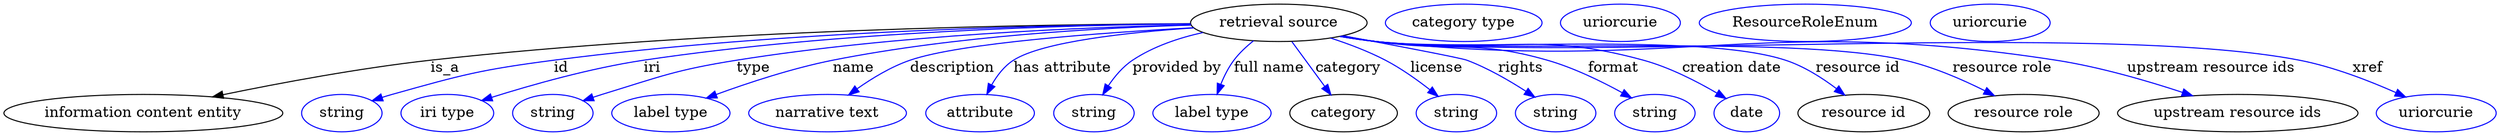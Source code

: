 digraph {
	graph [bb="0,0,2383.4,123"];
	node [label="\N"];
	"retrieval source"	[height=0.5,
		label="retrieval source",
		pos="1219.2,105",
		width=2.347];
	"information content entity"	[height=0.5,
		pos="133.24,18",
		width=3.7011];
	"retrieval source" -> "information content entity"	[label=is_a,
		lp="422.24,61.5",
		pos="e,199.55,33.687 1134.6,104.15 986.75,103.56 672.07,98.537 408.24,69 340.59,61.427 264.52,47.142 209.56,35.773"];
	id	[color=blue,
		height=0.5,
		label=string,
		pos="323.24,18",
		width=1.0652];
	"retrieval source" -> id	[color=blue,
		label=id,
		lp="533.24,61.5",
		pos="e,352.23,29.954 1134.8,104.06 1004,103.18 744.38,97.545 526.24,69 456.4,59.861 439.02,55.131 371.24,36 368.13,35.124 364.94,34.151 \
361.74,33.129",
		style=solid];
	iri	[color=blue,
		height=0.5,
		label="iri type",
		pos="424.24,18",
		width=1.2277];
	"retrieval source" -> iri	[color=blue,
		label=iri,
		lp="620.24,61.5",
		pos="e,457.05,30.097 1134.8,104.01 1017.1,102.93 797.25,96.873 612.24,69 561.35,61.333 504.43,45.078 466.69,33.175",
		style=solid];
	type	[color=blue,
		height=0.5,
		label=string,
		pos="525.24,18",
		width=1.0652];
	"retrieval source" -> type	[color=blue,
		label=type,
		lp="717.24,61.5",
		pos="e,554.17,29.962 1134.8,103.03 1031.8,100.75 852.76,93.29 701.24,69 642.8,59.633 628.8,53.418 572.24,36 569.48,35.15 566.64,34.234 \
563.79,33.283",
		style=solid];
	name	[color=blue,
		height=0.5,
		label="label type",
		pos="638.24,18",
		width=1.5707];
	"retrieval source" -> name	[color=blue,
		label=name,
		lp="812.24,61.5",
		pos="e,672.19,32.549 1135,102.84 1048.3,100.31 909.65,92.54 792.24,69 754.06,61.346 712.12,47.338 681.65,36.092",
		style=solid];
	description	[color=blue,
		height=0.5,
		label="narrative text",
		pos="788.24,18",
		width=2.0943];
	"retrieval source" -> description	[color=blue,
		label=description,
		lp="905.74,61.5",
		pos="e,807.74,35.46 1137.5,100.4 1048.9,95.7 913.76,86.012 865.24,69 847.55,62.798 829.87,51.744 815.91,41.604",
		style=solid];
	"has attribute"	[color=blue,
		height=0.5,
		label=attribute,
		pos="933.24,18",
		width=1.4443];
	"retrieval source" -> "has attribute"	[color=blue,
		label="has attribute",
		lp="1011.2,61.5",
		pos="e,939.39,36.182 1137.5,100.27 1074,96.017 992.16,87.136 964.24,69 955.47,63.301 948.75,54.159 943.85,45.241",
		style=solid];
	"provided by"	[color=blue,
		height=0.5,
		label=string,
		pos="1041.2,18",
		width=1.0652];
	"retrieval source" -> "provided by"	[color=blue,
		label="provided by",
		lp="1120.7,61.5",
		pos="e,1049.7,35.803 1146.5,95.826 1123.2,90.724 1098.4,82.441 1078.2,69 1068.9,62.795 1061.1,53.435 1055.1,44.485",
		style=solid];
	"full name"	[color=blue,
		height=0.5,
		label="label type",
		pos="1154.2,18",
		width=1.5707];
	"retrieval source" -> "full name"	[color=blue,
		label="full name",
		lp="1208.7,61.5",
		pos="e,1159.1,36.323 1194.4,87.769 1187.6,82.408 1180.5,76.003 1175.2,69 1170,62.14 1165.9,53.804 1162.7,45.921",
		style=solid];
	category	[height=0.5,
		pos="1280.2,18",
		width=1.4263];
	"retrieval source" -> category	[color=blue,
		label=category,
		lp="1285.7,61.5",
		pos="e,1268.3,35.597 1231.6,86.799 1240.5,74.426 1252.6,57.555 1262.5,43.738",
		style=solid];
	license	[color=blue,
		height=0.5,
		label=string,
		pos="1388.2,18",
		width=1.0652];
	"retrieval source" -> license	[color=blue,
		label=license,
		lp="1370.2,61.5",
		pos="e,1371.1,34.19 1269,90.335 1286.1,84.777 1304.9,77.611 1321.2,69 1336,61.181 1351.1,50.254 1363.2,40.608",
		style=solid];
	rights	[color=blue,
		height=0.5,
		label=string,
		pos="1483.2,18",
		width=1.0652];
	"retrieval source" -> rights	[color=blue,
		label=rights,
		lp="1452.7,61.5",
		pos="e,1463.2,33.638 1280.9,92.524 1330.8,83.169 1393.6,71.163 1399.2,69 1418.7,61.566 1438.9,49.748 1454.5,39.468",
		style=solid];
	format	[color=blue,
		height=0.5,
		label=string,
		pos="1578.2,18",
		width=1.0652];
	"retrieval source" -> format	[color=blue,
		label=format,
		lp="1540.7,61.5",
		pos="e,1556.2,32.932 1279.7,92.295 1290.5,90.387 1301.7,88.535 1312.2,87 1385.7,76.321 1407,89.924 1478.2,69 1502.6,61.851 1528.1,48.98 \
1547.3,38.087",
		style=solid];
	"creation date"	[color=blue,
		height=0.5,
		label=date,
		pos="1666.2,18",
		width=0.86659];
	"retrieval source" -> "creation date"	[color=blue,
		label="creation date",
		lp="1653.7,61.5",
		pos="e,1646.4,32.281 1278.6,92.132 1289.8,90.195 1301.3,88.375 1312.2,87 1425.8,72.683 1459,99.865 1569.2,69 1593.7,62.153 1619.1,48.766 \
1637.8,37.565",
		style=solid];
	"resource id"	[height=0.5,
		pos="1778.2,18",
		width=1.7512];
	"retrieval source" -> "resource id"	[color=blue,
		label="resource id",
		lp="1774.7,61.5",
		pos="e,1760.6,35.303 1278.1,92.002 1289.4,90.053 1301.1,88.262 1312.2,87 1399.1,77.117 1622.3,96.763 1705.2,69 1722.4,63.238 1739.3,52.147 \
1752.5,41.873",
		style=solid];
	"resource role"	[height=0.5,
		pos="1931.2,18",
		width=2.004];
	"retrieval source" -> "resource role"	[color=blue,
		label="resource role",
		lp="1911.7,61.5",
		pos="e,1903.7,34.874 1278.1,91.91 1289.4,89.969 1301.1,88.205 1312.2,87 1424.3,74.832 1709.4,94.447 1819.2,69 1845.6,62.887 1873.4,50.508 \
1894.7,39.597",
		style=solid];
	"upstream resource ids"	[height=0.5,
		pos="2136.2,18",
		width=3.1955];
	"retrieval source" -> "upstream resource ids"	[color=blue,
		label="upstream resource ids",
		lp="2111.7,61.5",
		pos="e,2093.2,34.749 1277.6,91.925 1289,89.956 1301,88.178 1312.2,87 1600.1,56.888 1677.2,113.54 1963.2,69 2004.4,62.585 2049.6,49.288 \
2083.5,38.019",
		style=solid];
	xref	[color=blue,
		height=0.5,
		label=uriorcurie,
		pos="2326.2,18",
		width=1.5887];
	"retrieval source" -> xref	[color=blue,
		label=xref,
		lp="2261.7,61.5",
		pos="e,2297.2,33.547 1277.6,91.86 1289,89.896 1301,88.137 1312.2,87 1507.7,67.271 2003.4,106.83 2196.2,69 2228.2,62.724 2262.6,49.197 \
2287.9,37.794",
		style=solid];
	"named thing_category"	[color=blue,
		height=0.5,
		label="category type",
		pos="1396.2,105",
		width=2.0762];
	"retrieval source_resource id"	[color=blue,
		height=0.5,
		label=uriorcurie,
		pos="1546.2,105",
		width=1.5887];
	"retrieval source_resource role"	[color=blue,
		height=0.5,
		label=ResourceRoleEnum,
		pos="1723.2,105",
		width=2.8164];
	"retrieval source_upstream resource ids"	[color=blue,
		height=0.5,
		label=uriorcurie,
		pos="1900.2,105",
		width=1.5887];
}
